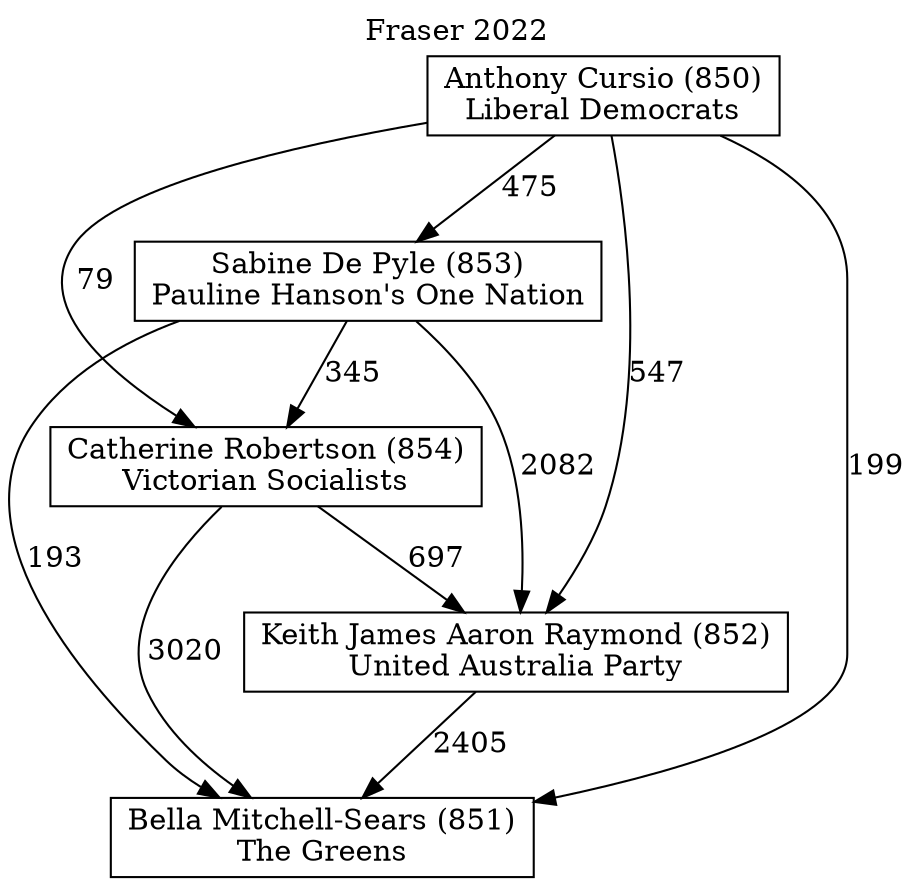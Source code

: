 // House preference flow
digraph "Bella Mitchell-Sears (851)_Fraser_2022" {
	graph [label="Fraser 2022" labelloc=t mclimit=10]
	node [shape=box]
	"Catherine Robertson (854)" [label="Catherine Robertson (854)
Victorian Socialists"]
	"Keith James Aaron Raymond (852)" [label="Keith James Aaron Raymond (852)
United Australia Party"]
	"Bella Mitchell-Sears (851)" [label="Bella Mitchell-Sears (851)
The Greens"]
	"Sabine De Pyle (853)" [label="Sabine De Pyle (853)
Pauline Hanson's One Nation"]
	"Anthony Cursio (850)" [label="Anthony Cursio (850)
Liberal Democrats"]
	"Anthony Cursio (850)" -> "Bella Mitchell-Sears (851)" [label=199]
	"Sabine De Pyle (853)" -> "Catherine Robertson (854)" [label=345]
	"Sabine De Pyle (853)" -> "Bella Mitchell-Sears (851)" [label=193]
	"Keith James Aaron Raymond (852)" -> "Bella Mitchell-Sears (851)" [label=2405]
	"Catherine Robertson (854)" -> "Bella Mitchell-Sears (851)" [label=3020]
	"Anthony Cursio (850)" -> "Sabine De Pyle (853)" [label=475]
	"Anthony Cursio (850)" -> "Catherine Robertson (854)" [label=79]
	"Anthony Cursio (850)" -> "Keith James Aaron Raymond (852)" [label=547]
	"Catherine Robertson (854)" -> "Keith James Aaron Raymond (852)" [label=697]
	"Sabine De Pyle (853)" -> "Keith James Aaron Raymond (852)" [label=2082]
}
